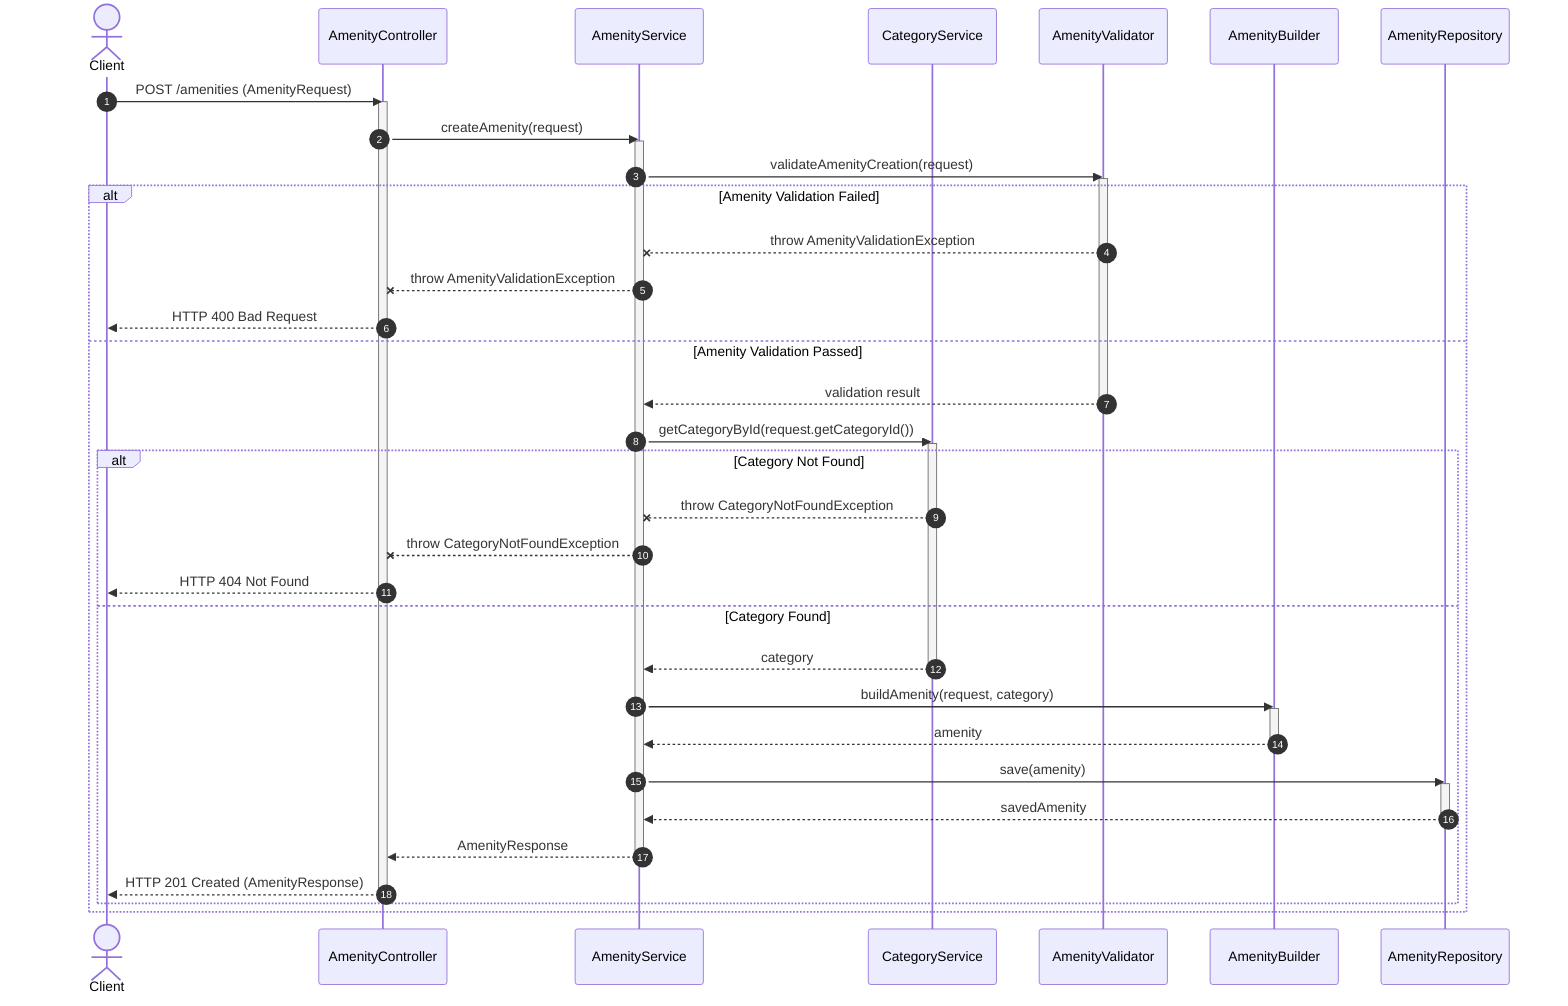 sequenceDiagram
    autonumber
    actor C as Client
    participant AC as AmenityController
    participant AS as AmenityService
    participant CS as CategoryService
    participant AV as AmenityValidator
    participant AB as AmenityBuilder
    participant AR as AmenityRepository

    C ->> AC: POST /amenities (AmenityRequest)
    activate AC

    AC ->> AS: createAmenity(request)
    activate AS

    AS ->> AV: validateAmenityCreation(request)
    activate AV

    alt Amenity Validation Failed
        AV --x AS: throw AmenityValidationException
        AS --x AC: throw AmenityValidationException
        AC -->> C: HTTP 400 Bad Request
    else Amenity Validation Passed
        AV -->> AS: validation result
        deactivate AV

        AS ->> CS: getCategoryById(request.getCategoryId())
        activate CS
        alt Category Not Found
            CS --x AS: throw CategoryNotFoundException
            AS --x AC: throw CategoryNotFoundException
            AC -->> C: HTTP 404 Not Found
        else Category Found
            CS -->> AS: category
            deactivate CS

            AS ->> AB: buildAmenity(request, category)
            activate AB
            AB -->> AS: amenity
            deactivate AB

            AS ->> AR: save(amenity)
            activate AR
            AR -->> AS: savedAmenity
            deactivate AR

            AS -->> AC: AmenityResponse
            deactivate AS
            AC -->> C: HTTP 201 Created (AmenityResponse)
            deactivate AC
        end
    end